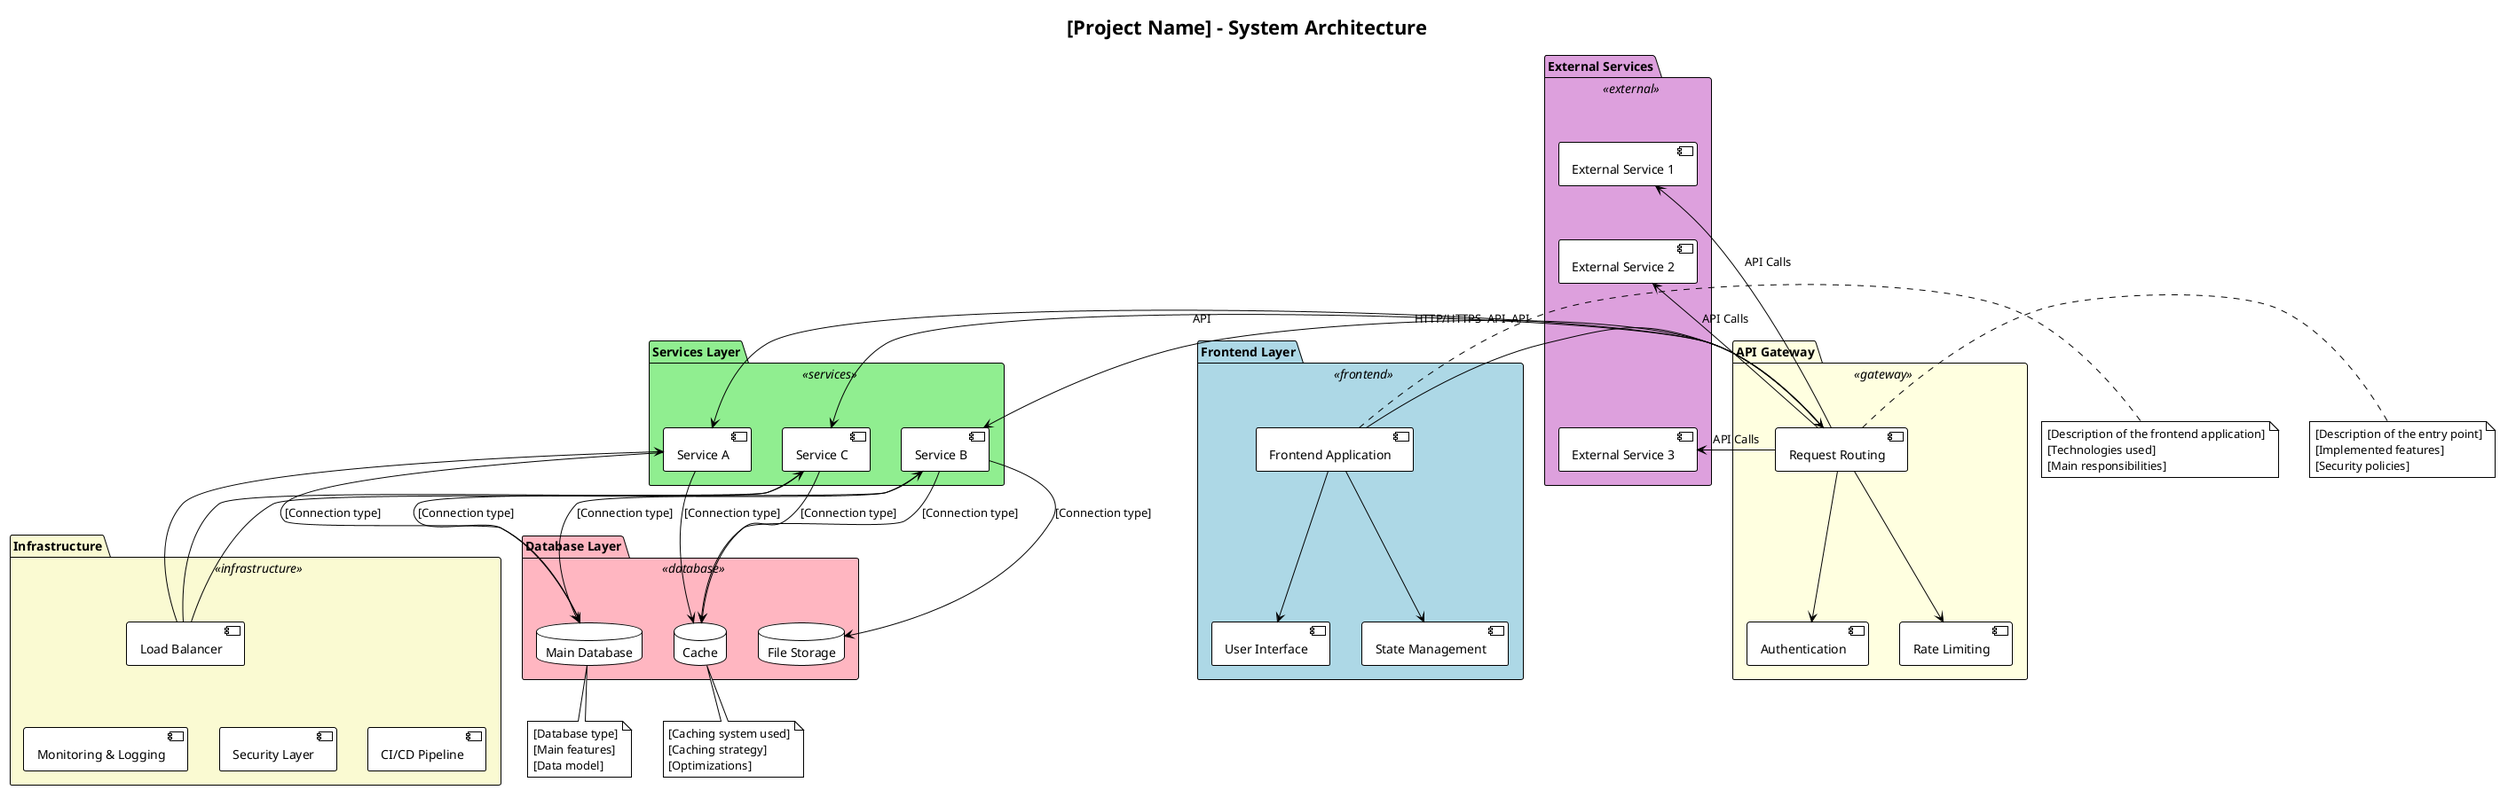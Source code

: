 @startuml system-architecture
!theme plain
title [Project Name] - System Architecture

' Definition of styles for the different layers
skinparam package {
    BackgroundColor<<frontend>> LightBlue
    BackgroundColor<<gateway>> LightYellow
    BackgroundColor<<services>> LightGreen
    BackgroundColor<<database>> LightPink
    BackgroundColor<<external>> Plum
    BackgroundColor<<infrastructure>> LightGoldenRodYellow
}

' Frontend Layer
package "Frontend Layer" <<frontend>> {
    component [Frontend Application] as FrontendApp
    component [User Interface] as UI
    component [State Management] as StateManagement
    
    FrontendApp -down-> UI
    FrontendApp -down-> StateManagement
}

' API Gateway / Entry Point
package "API Gateway" <<gateway>> {
    component [Request Routing] as Routing
    component [Authentication] as AuthGW
    component [Rate Limiting] as RateLimit
    
    Routing -down-> AuthGW
    Routing -down-> RateLimit
}

' Services Layer
package "Services Layer" <<services>> {
    component [Service A] as ServiceA
    component [Service B] as ServiceB
    component [Service C] as ServiceC
    
    ServiceA -[hidden]right-> ServiceB
    ServiceB -[hidden]right-> ServiceC
}

' Database Layer
package "Database Layer" <<database>> {
    database "Main Database" as MainDB
    database "Cache" as Cache
    database "File Storage" as FileStorage
    
    MainDB -[hidden]right-> Cache
    Cache -[hidden]right-> FileStorage
}

' External Services
package "External Services" <<external>> {
    component [External Service 1] as ExternalService1
    component [External Service 2] as ExternalService2
    component [External Service 3] as ExternalService3
    
    ExternalService1 -[hidden]down-> ExternalService2
    ExternalService2 -[hidden]down-> ExternalService3
}

' Infrastructure Components
package "Infrastructure" <<infrastructure>> {
    component [Load Balancer] as LoadBalancer
    component [Monitoring & Logging] as Monitoring
    component [Security Layer] as Security
    component [CI/CD Pipeline] as CICD
    
    LoadBalancer -[hidden]down-> Monitoring
    Monitoring -[hidden]right-> Security
    Security -[hidden]right-> CICD
}

' Main connections
FrontendApp -right-> Routing : HTTP/HTTPS
Routing -right-> ServiceA : API
Routing -right-> ServiceB : API
Routing -right-> ServiceC : API

' Database connections
ServiceA -down-> MainDB : [Connection type]
ServiceB -down-> MainDB : [Connection type]
ServiceC -down-> MainDB : [Connection type]

ServiceA -down-> Cache : [Connection type]
ServiceB -down-> Cache : [Connection type]
ServiceC -down-> Cache : [Connection type]

ServiceB -down-> FileStorage : [Connection type]

' External services connections
Routing -left-> ExternalService1 : API Calls
Routing -left-> ExternalService2 : API Calls
Routing -left-> ExternalService3 : API Calls

' Infrastructure connections
LoadBalancer -up-> ServiceA
LoadBalancer -up-> ServiceB
LoadBalancer -up-> ServiceC

' Notes to clarify the architecture
note right of FrontendApp
  [Description of the frontend application]
  [Technologies used]
  [Main responsibilities]
end note

note right of Routing
  [Description of the entry point]
  [Implemented features]
  [Security policies]
end note

note bottom of MainDB
  [Database type]
  [Main features]
  [Data model]
end note

note bottom of Cache
  [Caching system used]
  [Caching strategy]
  [Optimizations]
end note

@enduml
